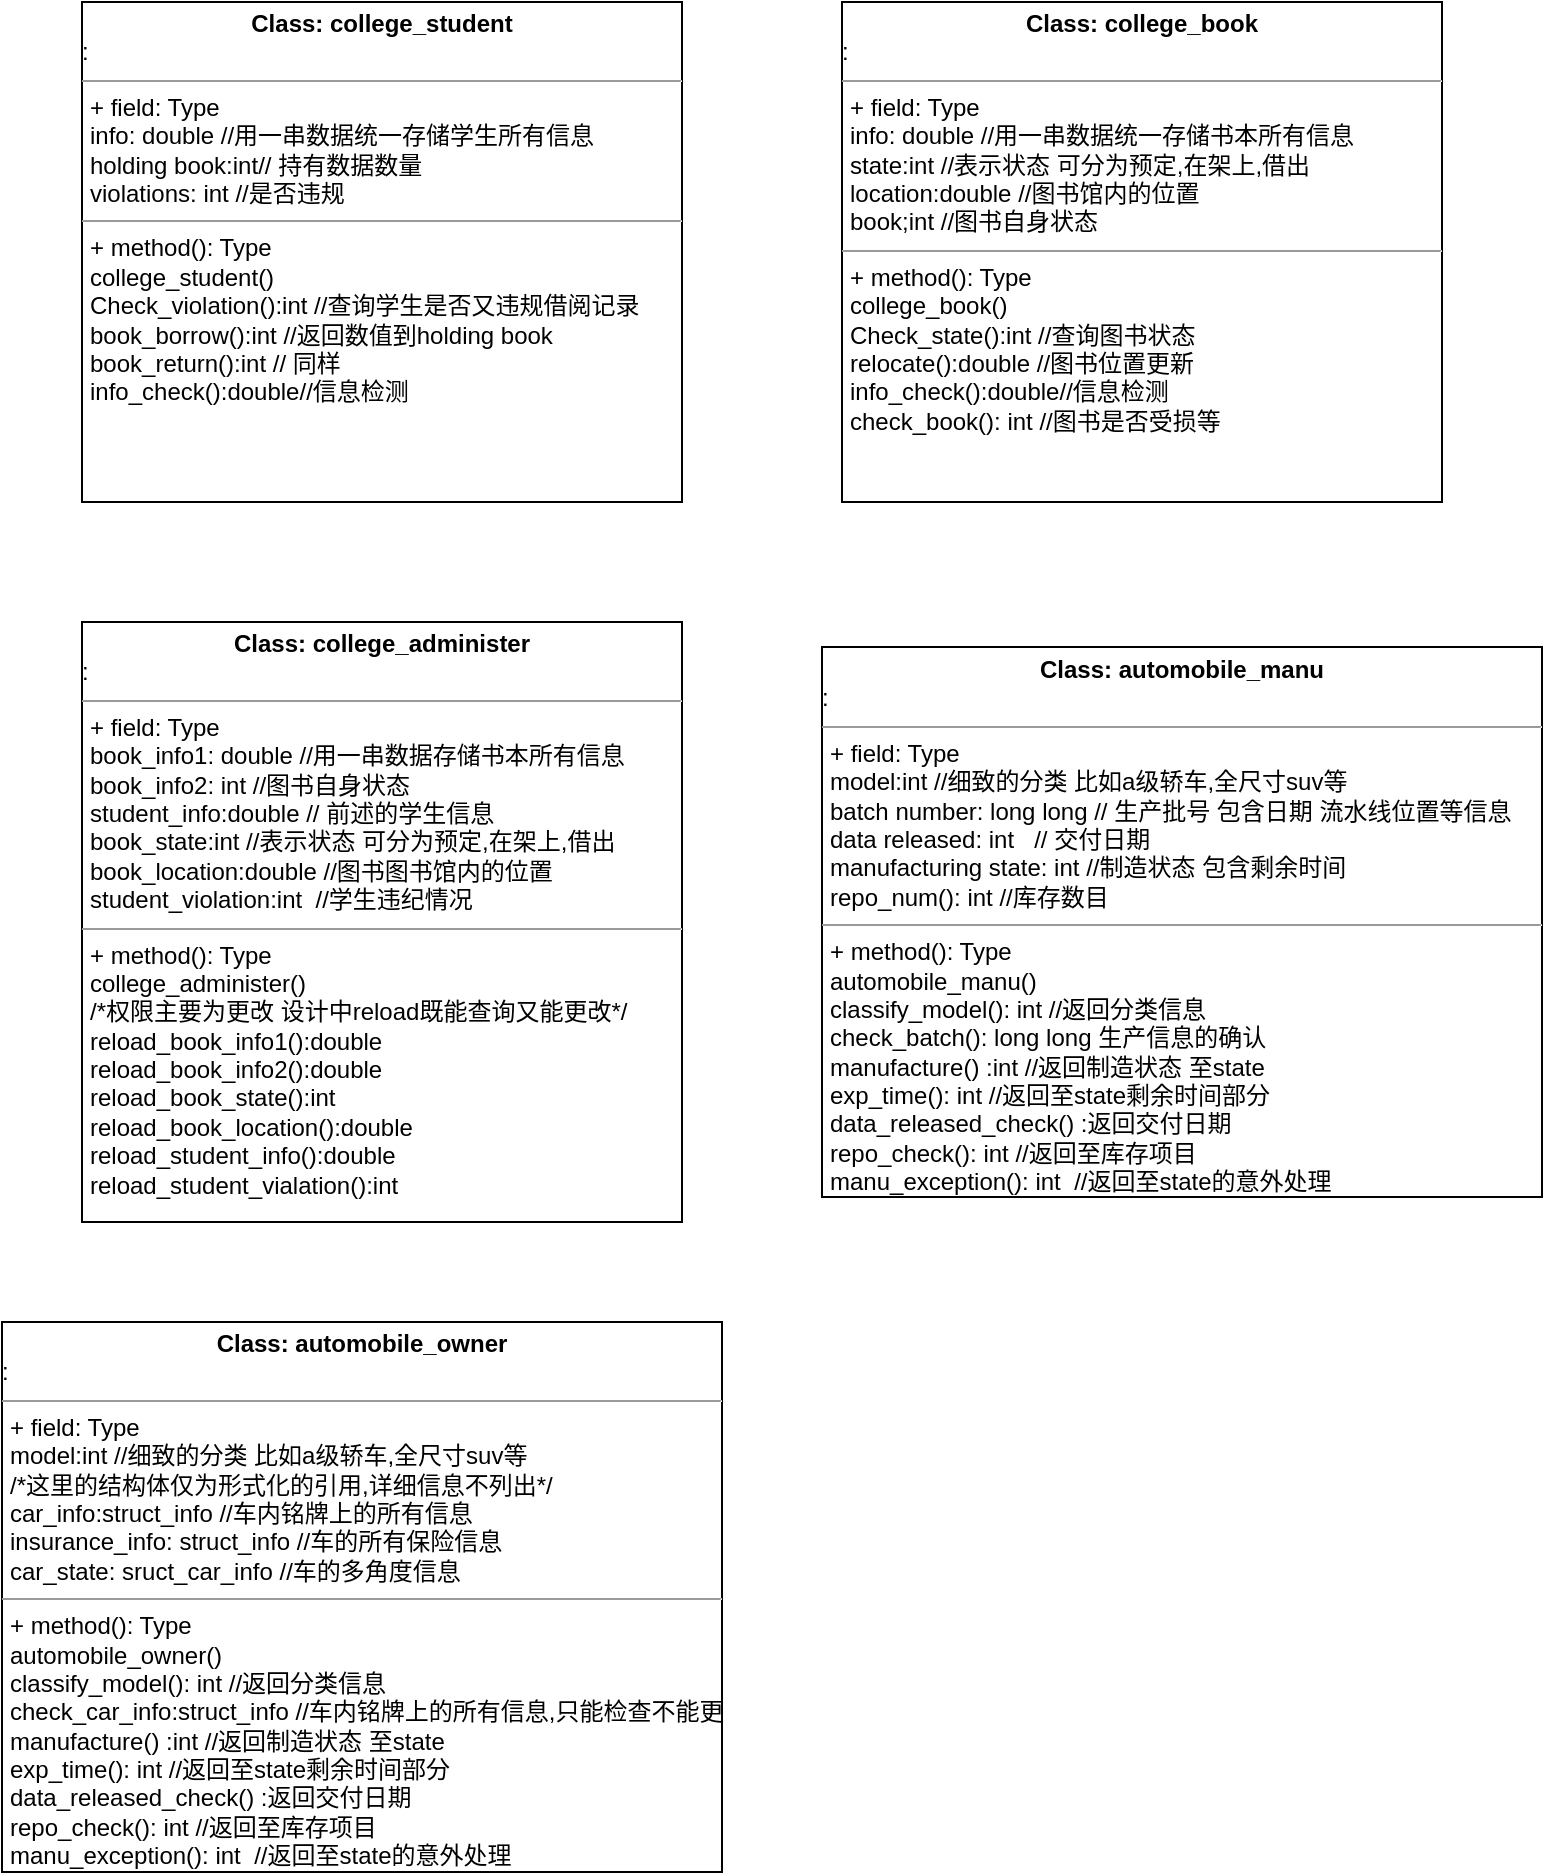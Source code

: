<mxfile version="13.8.0" type="github"><diagram id="Bi_GAg7E_RLYmEBKosE-" name="第 1 页"><mxGraphModel dx="652" dy="1520" grid="1" gridSize="10" guides="1" tooltips="1" connect="1" arrows="1" fold="1" page="1" pageScale="1" pageWidth="827" pageHeight="1169" math="0" shadow="0"><root><mxCell id="0"/><mxCell id="1" parent="0"/><mxCell id="IMQVE_I8efVQAfxjtsR2-1" value="&lt;p style=&quot;margin: 0px ; margin-top: 4px ; text-align: center&quot;&gt;&lt;b&gt;Class: college_student&lt;/b&gt;&lt;/p&gt;:&lt;hr size=&quot;1&quot;&gt;&lt;p style=&quot;margin: 0px ; margin-left: 4px&quot;&gt;+ field: Type&lt;/p&gt;&lt;p style=&quot;margin: 0px ; margin-left: 4px&quot;&gt;info: double //用一串数据统一存储学生所有信息&lt;/p&gt;&lt;p style=&quot;margin: 0px ; margin-left: 4px&quot;&gt;holding book:int// 持有数据数量&lt;/p&gt;&lt;p style=&quot;margin: 0px ; margin-left: 4px&quot;&gt;violations: int //是否违规&lt;/p&gt;&lt;hr size=&quot;1&quot;&gt;&lt;p style=&quot;margin: 0px ; margin-left: 4px&quot;&gt;+ method(): Type&lt;/p&gt;&lt;p style=&quot;margin: 0px ; margin-left: 4px&quot;&gt;college_student()&lt;/p&gt;&lt;p style=&quot;margin: 0px ; margin-left: 4px&quot;&gt;Check_violation():int //查询学生是否又违规借阅记录&lt;/p&gt;&lt;p style=&quot;margin: 0px ; margin-left: 4px&quot;&gt;book_borrow():int //返回数值到holding book&lt;/p&gt;&lt;p style=&quot;margin: 0px ; margin-left: 4px&quot;&gt;book_return():int // 同样&lt;/p&gt;&lt;p style=&quot;margin: 0px ; margin-left: 4px&quot;&gt;info_check():double//信息检测&lt;/p&gt;&lt;p style=&quot;margin: 0px ; margin-left: 4px&quot;&gt;&lt;br&gt;&lt;/p&gt;" style="verticalAlign=top;align=left;overflow=fill;fontSize=12;fontFamily=Helvetica;html=1;" vertex="1" parent="1"><mxGeometry x="70" y="-1130" width="300" height="250" as="geometry"/></mxCell><mxCell id="IMQVE_I8efVQAfxjtsR2-2" value="&lt;p style=&quot;margin: 0px ; margin-top: 4px ; text-align: center&quot;&gt;&lt;b&gt;Class: college_book&lt;/b&gt;&lt;/p&gt;:&lt;hr size=&quot;1&quot;&gt;&lt;p style=&quot;margin: 0px ; margin-left: 4px&quot;&gt;+ field: Type&lt;/p&gt;&lt;p style=&quot;margin: 0px ; margin-left: 4px&quot;&gt;info: double //用一串数据统一存储书本所有信息&lt;/p&gt;&lt;p style=&quot;margin: 0px ; margin-left: 4px&quot;&gt;&lt;span&gt;state:int //表示状态 可分为预定,在架上,借出&lt;/span&gt;&lt;/p&gt;&lt;p style=&quot;margin: 0px ; margin-left: 4px&quot;&gt;location:double //图书馆内的位置&lt;/p&gt;&lt;p style=&quot;margin: 0px ; margin-left: 4px&quot;&gt;book;int //图书自身状态&lt;/p&gt;&lt;hr size=&quot;1&quot;&gt;&lt;p style=&quot;margin: 0px ; margin-left: 4px&quot;&gt;+ method(): Type&lt;/p&gt;&lt;p style=&quot;margin: 0px ; margin-left: 4px&quot;&gt;college_book()&lt;/p&gt;&lt;p style=&quot;margin: 0px ; margin-left: 4px&quot;&gt;Check_state():int //查询图书状态&lt;/p&gt;&lt;p style=&quot;margin: 0px ; margin-left: 4px&quot;&gt;relocate():double //图书位置更新&lt;/p&gt;&lt;p style=&quot;margin: 0px ; margin-left: 4px&quot;&gt;info_check():double//信息检测&lt;/p&gt;&lt;p style=&quot;margin: 0px ; margin-left: 4px&quot;&gt;check_book(): int //图书是否受损等&lt;/p&gt;&lt;p style=&quot;margin: 0px ; margin-left: 4px&quot;&gt;&lt;br&gt;&lt;/p&gt;" style="verticalAlign=top;align=left;overflow=fill;fontSize=12;fontFamily=Helvetica;html=1;" vertex="1" parent="1"><mxGeometry x="450" y="-1130" width="300" height="250" as="geometry"/></mxCell><mxCell id="IMQVE_I8efVQAfxjtsR2-3" value="&lt;p style=&quot;margin: 0px ; margin-top: 4px ; text-align: center&quot;&gt;&lt;b&gt;Class: college_administer&lt;/b&gt;&lt;/p&gt;:&lt;hr size=&quot;1&quot;&gt;&lt;p style=&quot;margin: 0px ; margin-left: 4px&quot;&gt;+ field: Type&lt;/p&gt;&lt;p style=&quot;margin: 0px ; margin-left: 4px&quot;&gt;book_info1: double //用一串数据存储书本所有信息&lt;/p&gt;&lt;p style=&quot;margin: 0px ; margin-left: 4px&quot;&gt;book_info2: int //图书自身状态&lt;/p&gt;&lt;p style=&quot;margin: 0px ; margin-left: 4px&quot;&gt;student_info:double // 前述的学生信息&lt;/p&gt;&lt;p style=&quot;margin: 0px ; margin-left: 4px&quot;&gt;&lt;span&gt;book_state:int //表示状态 可分为预定,在架上,借出&lt;/span&gt;&lt;/p&gt;&lt;p style=&quot;margin: 0px ; margin-left: 4px&quot;&gt;book_location:double //图书图书馆内的位置&lt;/p&gt;&lt;p style=&quot;margin: 0px ; margin-left: 4px&quot;&gt;student_violation:int&amp;nbsp; //学生违纪情况&lt;/p&gt;&lt;hr size=&quot;1&quot;&gt;&lt;p style=&quot;margin: 0px ; margin-left: 4px&quot;&gt;+ method(): Type&lt;/p&gt;&lt;p style=&quot;margin: 0px ; margin-left: 4px&quot;&gt;college_administer()&lt;/p&gt;&lt;p style=&quot;margin: 0px ; margin-left: 4px&quot;&gt;/*权限主要为更改 设计中reload既能查询又能更改*/&lt;/p&gt;&lt;p style=&quot;margin: 0px ; margin-left: 4px&quot;&gt;reload_book_info1():double&lt;/p&gt;&lt;p style=&quot;margin: 0px ; margin-left: 4px&quot;&gt;reload_book_info2():double&lt;/p&gt;&lt;p style=&quot;margin: 0px ; margin-left: 4px&quot;&gt;reload_book_state():int&amp;nbsp;&lt;/p&gt;&lt;p style=&quot;margin: 0px ; margin-left: 4px&quot;&gt;reload_book_location():double&lt;/p&gt;&lt;p style=&quot;margin: 0px ; margin-left: 4px&quot;&gt;reload_student_info():double&lt;/p&gt;&lt;p style=&quot;margin: 0px ; margin-left: 4px&quot;&gt;reload_student_vialation():int&lt;/p&gt;&lt;p style=&quot;margin: 0px ; margin-left: 4px&quot;&gt;&lt;br&gt;&lt;/p&gt;&lt;p style=&quot;margin: 0px ; margin-left: 4px&quot;&gt;&lt;br&gt;&lt;/p&gt;&lt;p style=&quot;margin: 0px ; margin-left: 4px&quot;&gt;&lt;br&gt;&lt;/p&gt;" style="verticalAlign=top;align=left;overflow=fill;fontSize=12;fontFamily=Helvetica;html=1;" vertex="1" parent="1"><mxGeometry x="70" y="-820" width="300" height="300" as="geometry"/></mxCell><mxCell id="IMQVE_I8efVQAfxjtsR2-4" value="&lt;p style=&quot;margin: 0px ; margin-top: 4px ; text-align: center&quot;&gt;&lt;b&gt;Class: automobile_manu&lt;/b&gt;&lt;/p&gt;:&lt;hr size=&quot;1&quot;&gt;&lt;p style=&quot;margin: 0px ; margin-left: 4px&quot;&gt;+ field: Type&lt;/p&gt;&lt;p style=&quot;margin: 0px ; margin-left: 4px&quot;&gt;model:int //细致的分类 比如a级轿车,全尺寸suv等&lt;/p&gt;&lt;p style=&quot;margin: 0px ; margin-left: 4px&quot;&gt;batch number: long long // 生产批号 包含日期 流水线位置等信息&lt;/p&gt;&lt;p style=&quot;margin: 0px ; margin-left: 4px&quot;&gt;data released: int&amp;nbsp; &amp;nbsp;// 交付日期&lt;/p&gt;&lt;p style=&quot;margin: 0px ; margin-left: 4px&quot;&gt;manufacturing state: int //制造状态 包含剩余时间&lt;/p&gt;&lt;p style=&quot;margin: 0px ; margin-left: 4px&quot;&gt;repo_num(): int //库存数目&lt;/p&gt;&lt;hr size=&quot;1&quot;&gt;&lt;p style=&quot;margin: 0px ; margin-left: 4px&quot;&gt;+ method(): Type&lt;/p&gt;&lt;p style=&quot;margin: 0px ; margin-left: 4px&quot;&gt;automobile_manu()&lt;/p&gt;&lt;p style=&quot;margin: 0px ; margin-left: 4px&quot;&gt;classify_model(): int //返回分类信息&lt;/p&gt;&lt;p style=&quot;margin: 0px ; margin-left: 4px&quot;&gt;check_batch(): long long 生产信息的确认&lt;/p&gt;&lt;p style=&quot;margin: 0px ; margin-left: 4px&quot;&gt;manufacture() :int //返回制造状态 至state&lt;/p&gt;&lt;p style=&quot;margin: 0px ; margin-left: 4px&quot;&gt;exp_time(): int //返回至state剩余时间部分&lt;/p&gt;&lt;p style=&quot;margin: 0px ; margin-left: 4px&quot;&gt;data_released_check() :返回交付日期&lt;/p&gt;&lt;p style=&quot;margin: 0px ; margin-left: 4px&quot;&gt;repo_check(): int //返回至库存项目&lt;/p&gt;&lt;p style=&quot;margin: 0px ; margin-left: 4px&quot;&gt;manu_exception(): int&amp;nbsp; //返回至state的意外处理&lt;/p&gt;&lt;p style=&quot;margin: 0px ; margin-left: 4px&quot;&gt;&lt;br&gt;&lt;/p&gt;&lt;p style=&quot;margin: 0px ; margin-left: 4px&quot;&gt;&lt;br&gt;&lt;/p&gt;" style="verticalAlign=top;align=left;overflow=fill;fontSize=12;fontFamily=Helvetica;html=1;" vertex="1" parent="1"><mxGeometry x="440" y="-807.5" width="360" height="275" as="geometry"/></mxCell><mxCell id="IMQVE_I8efVQAfxjtsR2-5" value="&lt;p style=&quot;margin: 0px ; margin-top: 4px ; text-align: center&quot;&gt;&lt;b&gt;Class: automobile_owner&lt;/b&gt;&lt;/p&gt;:&lt;hr size=&quot;1&quot;&gt;&lt;p style=&quot;margin: 0px ; margin-left: 4px&quot;&gt;+ field: Type&lt;/p&gt;&lt;p style=&quot;margin: 0px ; margin-left: 4px&quot;&gt;model:int //细致的分类 比如a级轿车,全尺寸suv等&lt;/p&gt;&lt;p style=&quot;margin: 0px ; margin-left: 4px&quot;&gt;/*这里的结构体仅为形式化的引用,详细信息不列出*/&lt;/p&gt;&lt;p style=&quot;margin: 0px ; margin-left: 4px&quot;&gt;car_info:struct_info //车内铭牌上的所有信息&lt;/p&gt;&lt;p style=&quot;margin: 0px ; margin-left: 4px&quot;&gt;insurance_info: struct_info&amp;nbsp;//车的所有保险信息&lt;/p&gt;&lt;p style=&quot;margin: 0px ; margin-left: 4px&quot;&gt;car_state: sruct_car_info //车的多角度信息&lt;/p&gt;&lt;hr size=&quot;1&quot;&gt;&lt;p style=&quot;margin: 0px ; margin-left: 4px&quot;&gt;+ method(): Type&lt;/p&gt;&lt;p style=&quot;margin: 0px ; margin-left: 4px&quot;&gt;automobile_owner()&lt;/p&gt;&lt;p style=&quot;margin: 0px ; margin-left: 4px&quot;&gt;classify_model(): int //返回分类信息&lt;/p&gt;&lt;p style=&quot;margin: 0px ; margin-left: 4px&quot;&gt;check_car_info:struct_info //车内铭牌上的所有信息,只能检查不能更改&lt;br&gt;&lt;/p&gt;&lt;p style=&quot;margin: 0px ; margin-left: 4px&quot;&gt;manufacture() :int //返回制造状态 至state&lt;/p&gt;&lt;p style=&quot;margin: 0px ; margin-left: 4px&quot;&gt;exp_time(): int //返回至state剩余时间部分&lt;/p&gt;&lt;p style=&quot;margin: 0px ; margin-left: 4px&quot;&gt;data_released_check() :返回交付日期&lt;/p&gt;&lt;p style=&quot;margin: 0px ; margin-left: 4px&quot;&gt;repo_check(): int //返回至库存项目&lt;/p&gt;&lt;p style=&quot;margin: 0px ; margin-left: 4px&quot;&gt;manu_exception(): int&amp;nbsp; //返回至state的意外处理&lt;/p&gt;&lt;p style=&quot;margin: 0px ; margin-left: 4px&quot;&gt;&lt;br&gt;&lt;/p&gt;&lt;p style=&quot;margin: 0px ; margin-left: 4px&quot;&gt;&lt;br&gt;&lt;/p&gt;" style="verticalAlign=top;align=left;overflow=fill;fontSize=12;fontFamily=Helvetica;html=1;" vertex="1" parent="1"><mxGeometry x="30" y="-470" width="360" height="275" as="geometry"/></mxCell></root></mxGraphModel></diagram></mxfile>